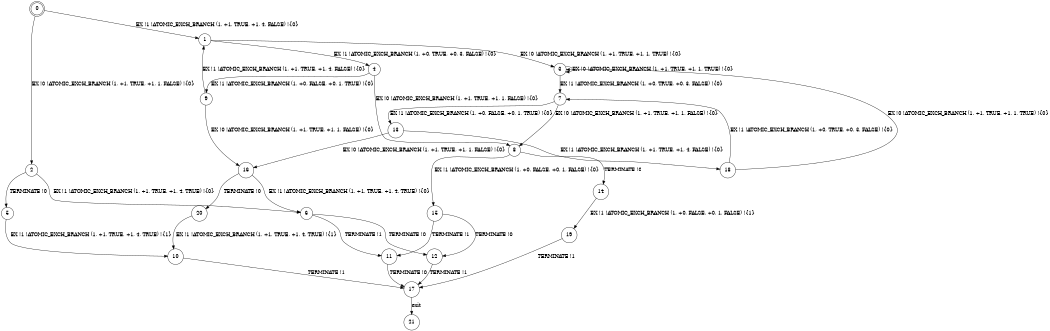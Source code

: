 digraph BCG {
size = "7, 10.5";
center = TRUE;
node [shape = circle];
0 [peripheries = 2];
0 -> 1 [label = "EX !1 !ATOMIC_EXCH_BRANCH (1, +1, TRUE, +1, 4, FALSE) !{0}"];
0 -> 2 [label = "EX !0 !ATOMIC_EXCH_BRANCH (1, +1, TRUE, +1, 1, FALSE) !{0}"];
1 -> 3 [label = "EX !0 !ATOMIC_EXCH_BRANCH (1, +1, TRUE, +1, 1, TRUE) !{0}"];
1 -> 4 [label = "EX !1 !ATOMIC_EXCH_BRANCH (1, +0, TRUE, +0, 3, FALSE) !{0}"];
2 -> 5 [label = "TERMINATE !0"];
2 -> 6 [label = "EX !1 !ATOMIC_EXCH_BRANCH (1, +1, TRUE, +1, 4, TRUE) !{0}"];
3 -> 7 [label = "EX !1 !ATOMIC_EXCH_BRANCH (1, +0, TRUE, +0, 3, FALSE) !{0}"];
3 -> 3 [label = "EX !0 !ATOMIC_EXCH_BRANCH (1, +1, TRUE, +1, 1, TRUE) !{0}"];
4 -> 8 [label = "EX !0 !ATOMIC_EXCH_BRANCH (1, +1, TRUE, +1, 1, FALSE) !{0}"];
4 -> 9 [label = "EX !1 !ATOMIC_EXCH_BRANCH (1, +0, FALSE, +0, 1, TRUE) !{0}"];
5 -> 10 [label = "EX !1 !ATOMIC_EXCH_BRANCH (1, +1, TRUE, +1, 4, TRUE) !{1}"];
6 -> 11 [label = "TERMINATE !1"];
6 -> 12 [label = "TERMINATE !0"];
7 -> 13 [label = "EX !1 !ATOMIC_EXCH_BRANCH (1, +0, FALSE, +0, 1, TRUE) !{0}"];
7 -> 8 [label = "EX !0 !ATOMIC_EXCH_BRANCH (1, +1, TRUE, +1, 1, FALSE) !{0}"];
8 -> 14 [label = "TERMINATE !0"];
8 -> 15 [label = "EX !1 !ATOMIC_EXCH_BRANCH (1, +0, FALSE, +0, 1, FALSE) !{0}"];
9 -> 16 [label = "EX !0 !ATOMIC_EXCH_BRANCH (1, +1, TRUE, +1, 1, FALSE) !{0}"];
9 -> 1 [label = "EX !1 !ATOMIC_EXCH_BRANCH (1, +1, TRUE, +1, 4, FALSE) !{0}"];
10 -> 17 [label = "TERMINATE !1"];
11 -> 17 [label = "TERMINATE !0"];
12 -> 17 [label = "TERMINATE !1"];
13 -> 18 [label = "EX !1 !ATOMIC_EXCH_BRANCH (1, +1, TRUE, +1, 4, FALSE) !{0}"];
13 -> 16 [label = "EX !0 !ATOMIC_EXCH_BRANCH (1, +1, TRUE, +1, 1, FALSE) !{0}"];
14 -> 19 [label = "EX !1 !ATOMIC_EXCH_BRANCH (1, +0, FALSE, +0, 1, FALSE) !{1}"];
15 -> 11 [label = "TERMINATE !1"];
15 -> 12 [label = "TERMINATE !0"];
16 -> 20 [label = "TERMINATE !0"];
16 -> 6 [label = "EX !1 !ATOMIC_EXCH_BRANCH (1, +1, TRUE, +1, 4, TRUE) !{0}"];
17 -> 21 [label = "exit"];
18 -> 7 [label = "EX !1 !ATOMIC_EXCH_BRANCH (1, +0, TRUE, +0, 3, FALSE) !{0}"];
18 -> 3 [label = "EX !0 !ATOMIC_EXCH_BRANCH (1, +1, TRUE, +1, 1, TRUE) !{0}"];
19 -> 17 [label = "TERMINATE !1"];
20 -> 10 [label = "EX !1 !ATOMIC_EXCH_BRANCH (1, +1, TRUE, +1, 4, TRUE) !{1}"];
}
